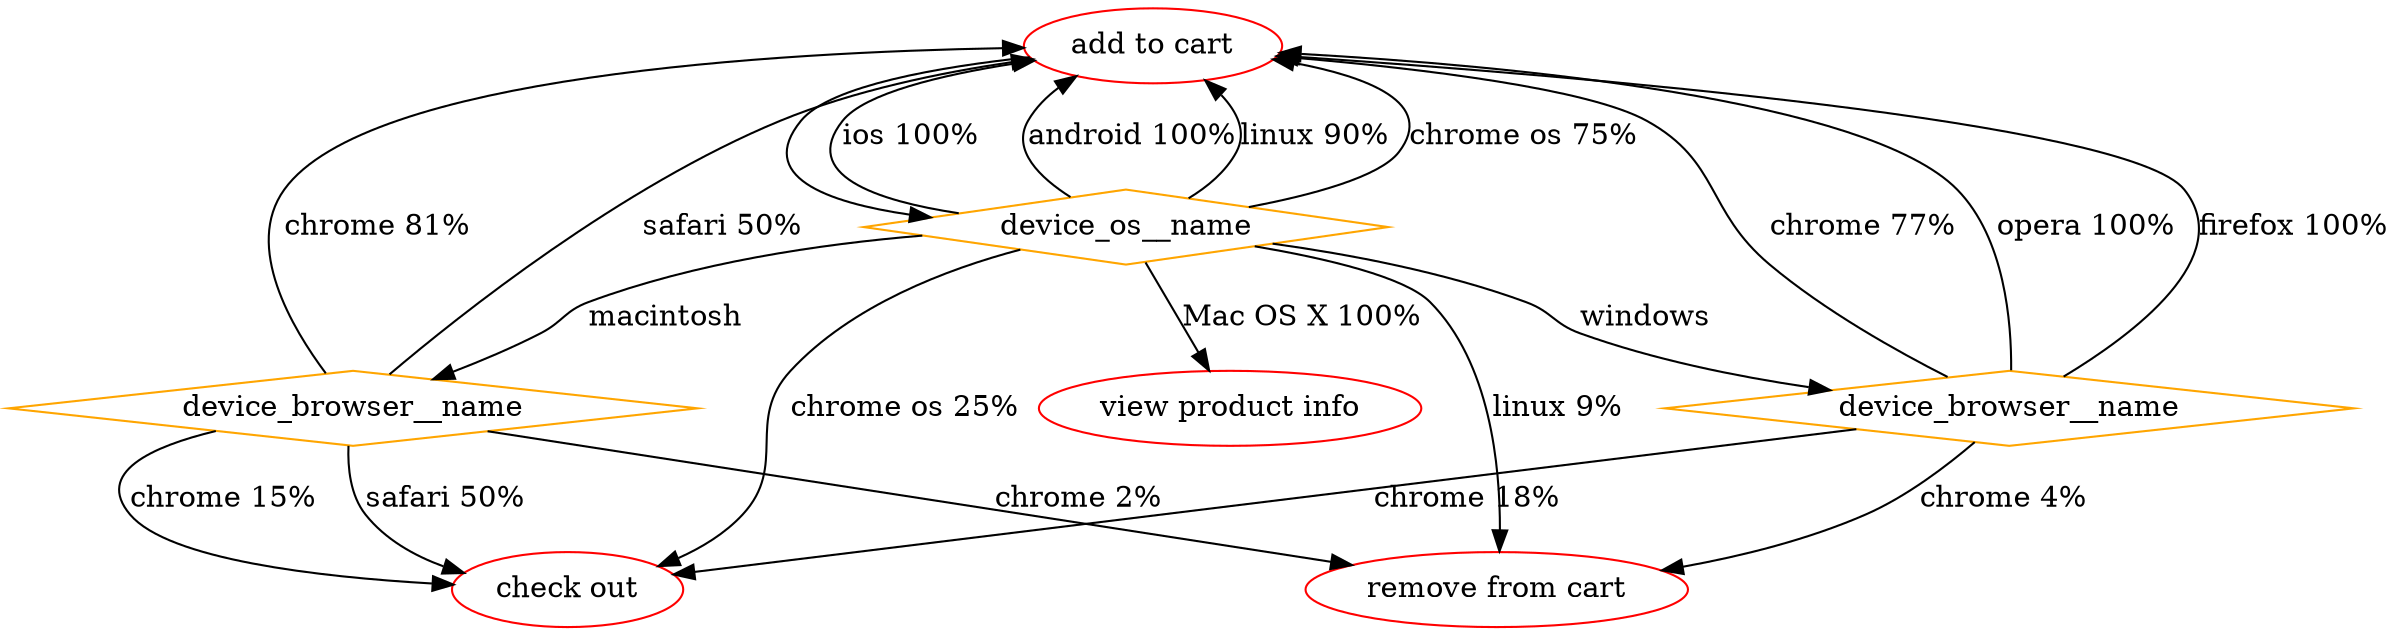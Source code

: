 digraph {
	"add to cart" [label="add to cart" color=red shape=oval]
	node23 [label=device_os__name color=orange shape=diamond]
	"add to cart" -> node23 [label=""]
	node23 -> "add to cart" [label="ios 100%"]
	"add to cart" [label="add to cart" color=red shape=oval]
	node23 -> "add to cart" [label="android 100%"]
	"add to cart" [label="add to cart" color=red shape=oval]
	node23 -> node21 [label=macintosh]
	node21 [label=device_browser__name color=orange shape=diamond]
	node21 -> "check out" [label="chrome 15%"]
	"check out" [label="check out" color=red shape=oval]
	node21 -> "add to cart" [label="chrome 81%"]
	"add to cart" [label="add to cart" color=red shape=oval]
	node21 -> "remove from cart" [label="chrome 2%"]
	"remove from cart" [label="remove from cart" color=red shape=oval]
	node21 -> "add to cart" [label="safari 50%"]
	"add to cart" [label="add to cart" color=red shape=oval]
	node21 -> "check out" [label="safari 50%"]
	"check out" [label="check out" color=red shape=oval]
	node23 -> "add to cart" [label="linux 90%"]
	"add to cart" [label="add to cart" color=red shape=oval]
	node23 -> "remove from cart" [label="linux 9%"]
	"remove from cart" [label="remove from cart" color=red shape=oval]
	node23 -> "view product info" [label="Mac OS X 100%"]
	"view product info" [label="view product info" color=red shape=oval]
	node23 -> "add to cart" [label="chrome os 75%"]
	"add to cart" [label="add to cart" color=red shape=oval]
	node23 -> "check out" [label="chrome os 25%"]
	"check out" [label="check out" color=red shape=oval]
	node23 -> node22 [label=windows]
	node22 [label=device_browser__name color=orange shape=diamond]
	node22 -> "add to cart" [label="chrome 77%"]
	"add to cart" [label="add to cart" color=red shape=oval]
	node22 -> "check out" [label="chrome 18%"]
	"check out" [label="check out" color=red shape=oval]
	node22 -> "remove from cart" [label="chrome 4%"]
	"remove from cart" [label="remove from cart" color=red shape=oval]
	node22 -> "add to cart" [label="opera 100%"]
	"add to cart" [label="add to cart" color=red shape=oval]
	node22 -> "add to cart" [label="firefox 100%"]
	"add to cart" [label="add to cart" color=red shape=oval]
}
